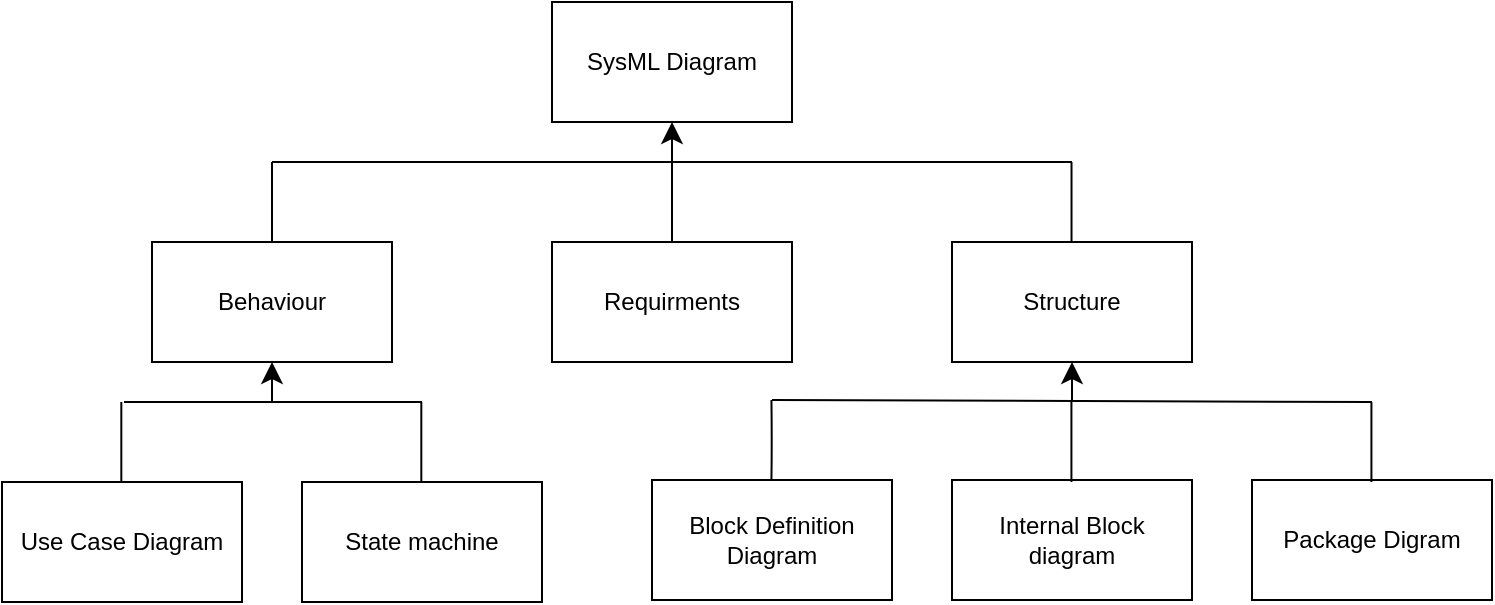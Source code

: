 <mxfile version="24.2.5" type="device">
  <diagram name="Page-1" id="vpMzUFMCP-pqXDEqUgbo">
    <mxGraphModel dx="552" dy="453" grid="1" gridSize="10" guides="1" tooltips="1" connect="1" arrows="1" fold="1" page="1" pageScale="1" pageWidth="827" pageHeight="1169" math="0" shadow="0">
      <root>
        <mxCell id="0" />
        <mxCell id="1" parent="0" />
        <mxCell id="KsUsKUiYisbfMjvrWNTT-1" value="SysML Diagram" style="rounded=0;whiteSpace=wrap;html=1;" vertex="1" parent="1">
          <mxGeometry x="320" y="140" width="120" height="60" as="geometry" />
        </mxCell>
        <mxCell id="KsUsKUiYisbfMjvrWNTT-2" value="Requirments" style="rounded=0;whiteSpace=wrap;html=1;" vertex="1" parent="1">
          <mxGeometry x="320" y="260" width="120" height="60" as="geometry" />
        </mxCell>
        <mxCell id="KsUsKUiYisbfMjvrWNTT-3" value="Behaviour" style="rounded=0;whiteSpace=wrap;html=1;" vertex="1" parent="1">
          <mxGeometry x="120" y="260" width="120" height="60" as="geometry" />
        </mxCell>
        <mxCell id="KsUsKUiYisbfMjvrWNTT-4" value="Structure" style="rounded=0;whiteSpace=wrap;html=1;" vertex="1" parent="1">
          <mxGeometry x="520" y="260" width="120" height="60" as="geometry" />
        </mxCell>
        <mxCell id="KsUsKUiYisbfMjvrWNTT-13" value="" style="endArrow=none;html=1;rounded=0;fontSize=12;startSize=8;endSize=8;curved=1;strokeColor=default;align=center;verticalAlign=middle;fontFamily=Helvetica;fontColor=default;labelBackgroundColor=default;" edge="1" parent="1">
          <mxGeometry width="50" height="50" relative="1" as="geometry">
            <mxPoint x="180" y="260" as="sourcePoint" />
            <mxPoint x="180" y="220" as="targetPoint" />
          </mxGeometry>
        </mxCell>
        <mxCell id="KsUsKUiYisbfMjvrWNTT-14" value="" style="endArrow=none;html=1;rounded=0;fontSize=12;startSize=8;endSize=8;curved=1;strokeColor=default;align=center;verticalAlign=middle;fontFamily=Helvetica;fontColor=default;labelBackgroundColor=default;" edge="1" parent="1">
          <mxGeometry width="50" height="50" relative="1" as="geometry">
            <mxPoint x="579.76" y="260" as="sourcePoint" />
            <mxPoint x="579.76" y="220" as="targetPoint" />
          </mxGeometry>
        </mxCell>
        <mxCell id="KsUsKUiYisbfMjvrWNTT-15" value="" style="endArrow=none;html=1;rounded=0;fontSize=12;startSize=8;endSize=8;curved=1;strokeColor=default;align=center;verticalAlign=middle;fontFamily=Helvetica;fontColor=default;labelBackgroundColor=default;" edge="1" parent="1">
          <mxGeometry width="50" height="50" relative="1" as="geometry">
            <mxPoint x="180" y="220" as="sourcePoint" />
            <mxPoint x="580" y="220" as="targetPoint" />
          </mxGeometry>
        </mxCell>
        <mxCell id="KsUsKUiYisbfMjvrWNTT-18" value="" style="endArrow=classic;html=1;rounded=0;fontSize=12;startSize=8;endSize=8;curved=1;exitX=0.5;exitY=0;exitDx=0;exitDy=0;entryX=0.5;entryY=1;entryDx=0;entryDy=0;" edge="1" parent="1" source="KsUsKUiYisbfMjvrWNTT-2" target="KsUsKUiYisbfMjvrWNTT-1">
          <mxGeometry width="50" height="50" relative="1" as="geometry">
            <mxPoint x="430" y="240" as="sourcePoint" />
            <mxPoint x="480" y="190" as="targetPoint" />
          </mxGeometry>
        </mxCell>
        <mxCell id="KsUsKUiYisbfMjvrWNTT-20" value="Use Case Diagram" style="rounded=0;whiteSpace=wrap;html=1;" vertex="1" parent="1">
          <mxGeometry x="45" y="380" width="120" height="60" as="geometry" />
        </mxCell>
        <mxCell id="KsUsKUiYisbfMjvrWNTT-21" value="State machine" style="rounded=0;whiteSpace=wrap;html=1;" vertex="1" parent="1">
          <mxGeometry x="195" y="380" width="120" height="60" as="geometry" />
        </mxCell>
        <mxCell id="KsUsKUiYisbfMjvrWNTT-22" value="Block Definition Diagram" style="rounded=0;whiteSpace=wrap;html=1;" vertex="1" parent="1">
          <mxGeometry x="370" y="379" width="120" height="60" as="geometry" />
        </mxCell>
        <mxCell id="KsUsKUiYisbfMjvrWNTT-23" value="Internal Block diagram" style="rounded=0;whiteSpace=wrap;html=1;" vertex="1" parent="1">
          <mxGeometry x="520" y="379" width="120" height="60" as="geometry" />
        </mxCell>
        <mxCell id="KsUsKUiYisbfMjvrWNTT-24" value="Package Digram" style="rounded=0;whiteSpace=wrap;html=1;" vertex="1" parent="1">
          <mxGeometry x="670" y="379" width="120" height="60" as="geometry" />
        </mxCell>
        <mxCell id="KsUsKUiYisbfMjvrWNTT-26" value="" style="endArrow=none;html=1;rounded=0;fontSize=12;startSize=8;endSize=8;curved=1;strokeColor=default;align=center;verticalAlign=middle;fontFamily=Helvetica;fontColor=default;labelBackgroundColor=default;" edge="1" parent="1">
          <mxGeometry width="50" height="50" relative="1" as="geometry">
            <mxPoint x="254.66" y="380" as="sourcePoint" />
            <mxPoint x="254.66" y="340" as="targetPoint" />
          </mxGeometry>
        </mxCell>
        <mxCell id="KsUsKUiYisbfMjvrWNTT-27" value="" style="endArrow=none;html=1;rounded=0;fontSize=12;startSize=8;endSize=8;curved=1;strokeColor=default;align=center;verticalAlign=middle;fontFamily=Helvetica;fontColor=default;labelBackgroundColor=default;" edge="1" parent="1">
          <mxGeometry width="50" height="50" relative="1" as="geometry">
            <mxPoint x="106" y="340" as="sourcePoint" />
            <mxPoint x="255" y="340" as="targetPoint" />
          </mxGeometry>
        </mxCell>
        <mxCell id="KsUsKUiYisbfMjvrWNTT-29" value="" style="endArrow=none;html=1;rounded=0;fontSize=12;startSize=8;endSize=8;curved=1;strokeColor=default;align=center;verticalAlign=middle;fontFamily=Helvetica;fontColor=default;labelBackgroundColor=default;" edge="1" parent="1">
          <mxGeometry width="50" height="50" relative="1" as="geometry">
            <mxPoint x="104.66" y="380" as="sourcePoint" />
            <mxPoint x="104.66" y="340" as="targetPoint" />
          </mxGeometry>
        </mxCell>
        <mxCell id="KsUsKUiYisbfMjvrWNTT-30" value="" style="endArrow=classic;html=1;rounded=0;fontSize=12;startSize=8;endSize=8;curved=1;entryX=0.5;entryY=1;entryDx=0;entryDy=0;" edge="1" parent="1" target="KsUsKUiYisbfMjvrWNTT-3">
          <mxGeometry width="50" height="50" relative="1" as="geometry">
            <mxPoint x="180" y="340" as="sourcePoint" />
            <mxPoint x="276" y="270" as="targetPoint" />
          </mxGeometry>
        </mxCell>
        <mxCell id="KsUsKUiYisbfMjvrWNTT-32" value="" style="endArrow=none;html=1;rounded=0;fontSize=12;startSize=8;endSize=8;curved=1;strokeColor=default;align=center;verticalAlign=middle;fontFamily=Helvetica;fontColor=default;labelBackgroundColor=default;" edge="1" parent="1">
          <mxGeometry width="50" height="50" relative="1" as="geometry">
            <mxPoint x="429.72" y="379" as="sourcePoint" />
            <mxPoint x="429.72" y="339" as="targetPoint" />
            <Array as="points">
              <mxPoint x="430" y="360" />
            </Array>
          </mxGeometry>
        </mxCell>
        <mxCell id="KsUsKUiYisbfMjvrWNTT-33" value="" style="endArrow=none;html=1;rounded=0;fontSize=12;startSize=8;endSize=8;curved=1;strokeColor=default;align=center;verticalAlign=middle;fontFamily=Helvetica;fontColor=default;labelBackgroundColor=default;" edge="1" parent="1">
          <mxGeometry width="50" height="50" relative="1" as="geometry">
            <mxPoint x="579.71" y="380" as="sourcePoint" />
            <mxPoint x="579.71" y="340" as="targetPoint" />
          </mxGeometry>
        </mxCell>
        <mxCell id="KsUsKUiYisbfMjvrWNTT-34" value="" style="endArrow=none;html=1;rounded=0;fontSize=12;startSize=8;endSize=8;curved=1;strokeColor=default;align=center;verticalAlign=middle;fontFamily=Helvetica;fontColor=default;labelBackgroundColor=default;" edge="1" parent="1">
          <mxGeometry width="50" height="50" relative="1" as="geometry">
            <mxPoint x="729.71" y="380" as="sourcePoint" />
            <mxPoint x="729.71" y="340" as="targetPoint" />
          </mxGeometry>
        </mxCell>
        <mxCell id="KsUsKUiYisbfMjvrWNTT-35" value="" style="endArrow=none;html=1;rounded=0;fontSize=12;startSize=8;endSize=8;curved=1;" edge="1" parent="1">
          <mxGeometry width="50" height="50" relative="1" as="geometry">
            <mxPoint x="430" y="339" as="sourcePoint" />
            <mxPoint x="730" y="340" as="targetPoint" />
          </mxGeometry>
        </mxCell>
        <mxCell id="KsUsKUiYisbfMjvrWNTT-36" value="" style="endArrow=classic;html=1;rounded=0;fontSize=12;startSize=8;endSize=8;curved=1;entryX=0.5;entryY=1;entryDx=0;entryDy=0;" edge="1" parent="1">
          <mxGeometry width="50" height="50" relative="1" as="geometry">
            <mxPoint x="580" y="340" as="sourcePoint" />
            <mxPoint x="580" y="320" as="targetPoint" />
          </mxGeometry>
        </mxCell>
      </root>
    </mxGraphModel>
  </diagram>
</mxfile>
